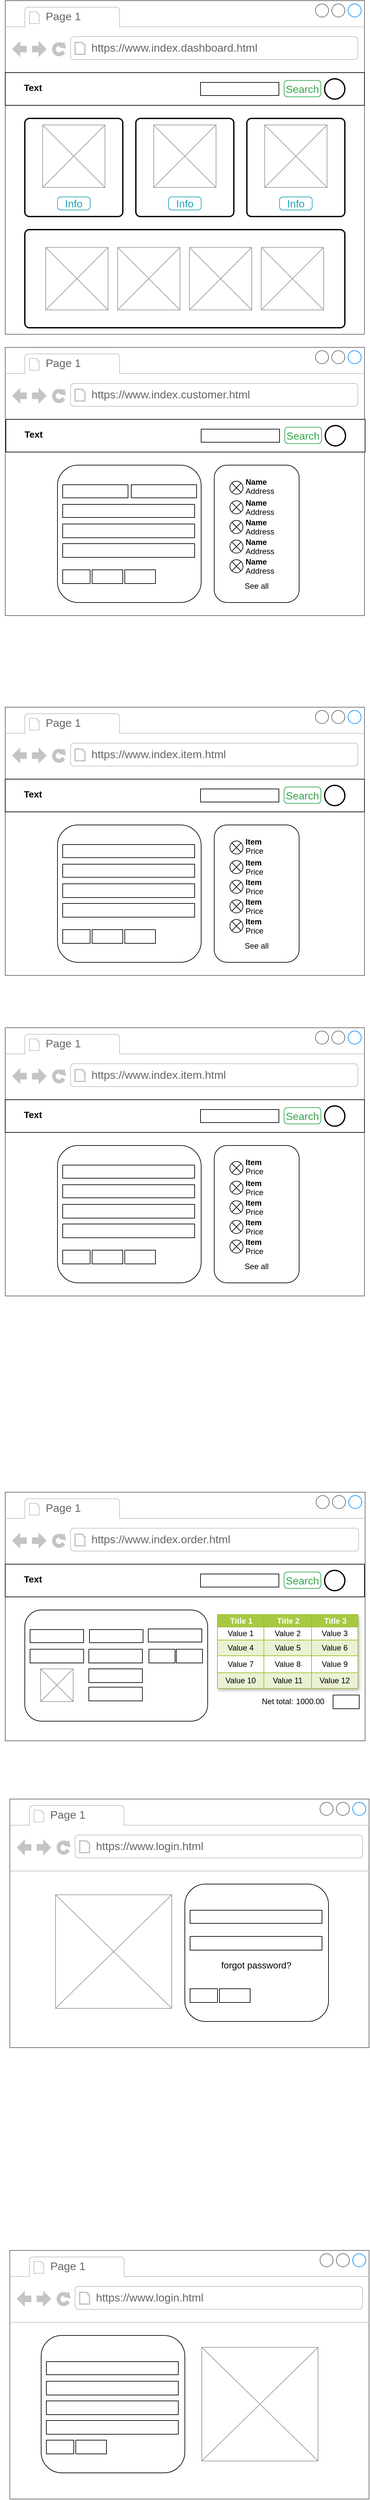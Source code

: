 <mxfile version="24.6.4" type="device">
  <diagram name="Page-1" id="aCrqEquAQAozVI4130Tf">
    <mxGraphModel dx="1477" dy="754" grid="1" gridSize="10" guides="1" tooltips="1" connect="1" arrows="1" fold="1" page="1" pageScale="1" pageWidth="827" pageHeight="1169" math="0" shadow="0">
      <root>
        <mxCell id="0" />
        <mxCell id="1" parent="0" />
        <mxCell id="d8wnS-7_v8pyiju2lgfV-1" value="" style="strokeWidth=1;shadow=0;dashed=0;align=center;html=1;shape=mxgraph.mockup.containers.browserWindow;rSize=0;strokeColor=#666666;strokeColor2=#008cff;strokeColor3=#c4c4c4;mainText=,;recursiveResize=0;" vertex="1" parent="1">
          <mxGeometry x="139" y="630" width="550" height="410" as="geometry" />
        </mxCell>
        <mxCell id="d8wnS-7_v8pyiju2lgfV-2" value="Page 1" style="strokeWidth=1;shadow=0;dashed=0;align=center;html=1;shape=mxgraph.mockup.containers.anchor;fontSize=17;fontColor=#666666;align=left;whiteSpace=wrap;" vertex="1" parent="d8wnS-7_v8pyiju2lgfV-1">
          <mxGeometry x="60" y="12" width="110" height="26" as="geometry" />
        </mxCell>
        <mxCell id="d8wnS-7_v8pyiju2lgfV-3" value="https://www.index.customer.html" style="strokeWidth=1;shadow=0;dashed=0;align=center;html=1;shape=mxgraph.mockup.containers.anchor;rSize=0;fontSize=17;fontColor=#666666;align=left;" vertex="1" parent="d8wnS-7_v8pyiju2lgfV-1">
          <mxGeometry x="130" y="60" width="250" height="26" as="geometry" />
        </mxCell>
        <mxCell id="d8wnS-7_v8pyiju2lgfV-4" value="" style="rounded=1;whiteSpace=wrap;html=1;" vertex="1" parent="d8wnS-7_v8pyiju2lgfV-1">
          <mxGeometry x="80" y="180" width="220" height="210" as="geometry" />
        </mxCell>
        <mxCell id="d8wnS-7_v8pyiju2lgfV-5" value="" style="rounded=1;whiteSpace=wrap;html=1;" vertex="1" parent="d8wnS-7_v8pyiju2lgfV-1">
          <mxGeometry x="320" y="180" width="130" height="210" as="geometry" />
        </mxCell>
        <mxCell id="d8wnS-7_v8pyiju2lgfV-6" value="" style="rounded=0;whiteSpace=wrap;html=1;" vertex="1" parent="d8wnS-7_v8pyiju2lgfV-1">
          <mxGeometry x="88" y="210" width="100" height="20" as="geometry" />
        </mxCell>
        <mxCell id="d8wnS-7_v8pyiju2lgfV-7" value="" style="rounded=0;whiteSpace=wrap;html=1;" vertex="1" parent="d8wnS-7_v8pyiju2lgfV-1">
          <mxGeometry x="193" y="210" width="100" height="20" as="geometry" />
        </mxCell>
        <mxCell id="d8wnS-7_v8pyiju2lgfV-8" value="" style="rounded=0;whiteSpace=wrap;html=1;" vertex="1" parent="d8wnS-7_v8pyiju2lgfV-1">
          <mxGeometry x="88" y="240" width="202" height="20" as="geometry" />
        </mxCell>
        <mxCell id="d8wnS-7_v8pyiju2lgfV-9" value="" style="rounded=0;whiteSpace=wrap;html=1;" vertex="1" parent="d8wnS-7_v8pyiju2lgfV-1">
          <mxGeometry x="88" y="270" width="202" height="21" as="geometry" />
        </mxCell>
        <mxCell id="d8wnS-7_v8pyiju2lgfV-10" value="" style="rounded=0;whiteSpace=wrap;html=1;" vertex="1" parent="d8wnS-7_v8pyiju2lgfV-1">
          <mxGeometry x="88" y="300" width="202" height="21" as="geometry" />
        </mxCell>
        <mxCell id="d8wnS-7_v8pyiju2lgfV-12" value="" style="rounded=0;whiteSpace=wrap;html=1;" vertex="1" parent="d8wnS-7_v8pyiju2lgfV-1">
          <mxGeometry x="88" y="340" width="42" height="21" as="geometry" />
        </mxCell>
        <mxCell id="d8wnS-7_v8pyiju2lgfV-13" value="" style="rounded=0;whiteSpace=wrap;html=1;" vertex="1" parent="d8wnS-7_v8pyiju2lgfV-1">
          <mxGeometry x="133" y="340" width="47" height="21" as="geometry" />
        </mxCell>
        <mxCell id="d8wnS-7_v8pyiju2lgfV-14" value="" style="rounded=0;whiteSpace=wrap;html=1;" vertex="1" parent="d8wnS-7_v8pyiju2lgfV-1">
          <mxGeometry x="183" y="340" width="47" height="21" as="geometry" />
        </mxCell>
        <mxCell id="d8wnS-7_v8pyiju2lgfV-15" value="" style="shape=sumEllipse;perimeter=ellipsePerimeter;whiteSpace=wrap;html=1;backgroundOutline=1;" vertex="1" parent="d8wnS-7_v8pyiju2lgfV-1">
          <mxGeometry x="344" y="204.5" width="20" height="20" as="geometry" />
        </mxCell>
        <mxCell id="d8wnS-7_v8pyiju2lgfV-16" value="" style="shape=sumEllipse;perimeter=ellipsePerimeter;whiteSpace=wrap;html=1;backgroundOutline=1;" vertex="1" parent="d8wnS-7_v8pyiju2lgfV-1">
          <mxGeometry x="344" y="234.5" width="20" height="20" as="geometry" />
        </mxCell>
        <mxCell id="d8wnS-7_v8pyiju2lgfV-17" value="" style="shape=sumEllipse;perimeter=ellipsePerimeter;whiteSpace=wrap;html=1;backgroundOutline=1;" vertex="1" parent="d8wnS-7_v8pyiju2lgfV-1">
          <mxGeometry x="344" y="264.5" width="20" height="20" as="geometry" />
        </mxCell>
        <mxCell id="d8wnS-7_v8pyiju2lgfV-18" value="" style="shape=sumEllipse;perimeter=ellipsePerimeter;whiteSpace=wrap;html=1;backgroundOutline=1;" vertex="1" parent="d8wnS-7_v8pyiju2lgfV-1">
          <mxGeometry x="344" y="294.5" width="20" height="20" as="geometry" />
        </mxCell>
        <mxCell id="d8wnS-7_v8pyiju2lgfV-19" value="" style="shape=sumEllipse;perimeter=ellipsePerimeter;whiteSpace=wrap;html=1;backgroundOutline=1;" vertex="1" parent="d8wnS-7_v8pyiju2lgfV-1">
          <mxGeometry x="344" y="324.5" width="20" height="20" as="geometry" />
        </mxCell>
        <mxCell id="d8wnS-7_v8pyiju2lgfV-20" value="&lt;b&gt;Name&lt;/b&gt;&lt;div&gt;Address&lt;/div&gt;&lt;div&gt;&lt;br&gt;&lt;/div&gt;" style="text;html=1;align=left;verticalAlign=middle;whiteSpace=wrap;rounded=0;" vertex="1" parent="d8wnS-7_v8pyiju2lgfV-1">
          <mxGeometry x="366" y="204.5" width="60" height="30" as="geometry" />
        </mxCell>
        <mxCell id="d8wnS-7_v8pyiju2lgfV-21" value="&lt;b&gt;Name&lt;/b&gt;&lt;div&gt;Address&lt;/div&gt;&lt;div&gt;&lt;br&gt;&lt;/div&gt;" style="text;html=1;align=left;verticalAlign=middle;whiteSpace=wrap;rounded=0;" vertex="1" parent="d8wnS-7_v8pyiju2lgfV-1">
          <mxGeometry x="366" y="236.5" width="60" height="30" as="geometry" />
        </mxCell>
        <mxCell id="d8wnS-7_v8pyiju2lgfV-22" value="&lt;b&gt;Name&lt;/b&gt;&lt;div&gt;Address&lt;/div&gt;&lt;div&gt;&lt;br&gt;&lt;/div&gt;" style="text;html=1;align=left;verticalAlign=middle;whiteSpace=wrap;rounded=0;" vertex="1" parent="d8wnS-7_v8pyiju2lgfV-1">
          <mxGeometry x="366" y="266.5" width="60" height="30" as="geometry" />
        </mxCell>
        <mxCell id="d8wnS-7_v8pyiju2lgfV-23" value="&lt;b&gt;Name&lt;/b&gt;&lt;div&gt;Address&lt;/div&gt;&lt;div&gt;&lt;br&gt;&lt;/div&gt;" style="text;html=1;align=left;verticalAlign=middle;whiteSpace=wrap;rounded=0;" vertex="1" parent="d8wnS-7_v8pyiju2lgfV-1">
          <mxGeometry x="366" y="296.5" width="60" height="30" as="geometry" />
        </mxCell>
        <mxCell id="d8wnS-7_v8pyiju2lgfV-24" value="&lt;b&gt;Name&lt;/b&gt;&lt;div&gt;Address&lt;/div&gt;&lt;div&gt;&lt;br&gt;&lt;/div&gt;" style="text;html=1;align=left;verticalAlign=middle;whiteSpace=wrap;rounded=0;" vertex="1" parent="d8wnS-7_v8pyiju2lgfV-1">
          <mxGeometry x="366" y="326.5" width="60" height="30" as="geometry" />
        </mxCell>
        <mxCell id="d8wnS-7_v8pyiju2lgfV-25" value="See all" style="text;html=1;align=center;verticalAlign=middle;whiteSpace=wrap;rounded=0;" vertex="1" parent="d8wnS-7_v8pyiju2lgfV-1">
          <mxGeometry x="355" y="350" width="60" height="30" as="geometry" />
        </mxCell>
        <mxCell id="x2lYqwdw45UwaOoRsaqH-1" value="" style="strokeWidth=1;shadow=0;dashed=0;align=center;html=1;shape=mxgraph.mockup.containers.browserWindow;rSize=0;strokeColor=#666666;strokeColor2=#008cff;strokeColor3=#c4c4c4;mainText=,;recursiveResize=0;" parent="1" vertex="1">
          <mxGeometry x="139" y="100" width="550" height="510" as="geometry" />
        </mxCell>
        <mxCell id="d8wnS-7_v8pyiju2lgfV-30" value="" style="verticalLabelPosition=bottom;verticalAlign=top;html=1;shape=mxgraph.basic.rect;fillColor2=none;strokeWidth=1;size=20;indent=5;" vertex="1" parent="x2lYqwdw45UwaOoRsaqH-1">
          <mxGeometry x="1" y="640" width="550" height="50" as="geometry" />
        </mxCell>
        <mxCell id="x2lYqwdw45UwaOoRsaqH-2" value="Page 1" style="strokeWidth=1;shadow=0;dashed=0;align=center;html=1;shape=mxgraph.mockup.containers.anchor;fontSize=17;fontColor=#666666;align=left;whiteSpace=wrap;" parent="x2lYqwdw45UwaOoRsaqH-1" vertex="1">
          <mxGeometry x="60" y="12" width="110" height="26" as="geometry" />
        </mxCell>
        <mxCell id="x2lYqwdw45UwaOoRsaqH-3" value="https://www.index.dashboard.html" style="strokeWidth=1;shadow=0;dashed=0;align=center;html=1;shape=mxgraph.mockup.containers.anchor;rSize=0;fontSize=17;fontColor=#666666;align=left;" parent="x2lYqwdw45UwaOoRsaqH-1" vertex="1">
          <mxGeometry x="130" y="60" width="250" height="26" as="geometry" />
        </mxCell>
        <mxCell id="x2lYqwdw45UwaOoRsaqH-4" value="" style="rounded=1;whiteSpace=wrap;html=1;absoluteArcSize=1;arcSize=14;strokeWidth=2;" parent="x2lYqwdw45UwaOoRsaqH-1" vertex="1">
          <mxGeometry x="30" y="180" width="150" height="150" as="geometry" />
        </mxCell>
        <mxCell id="x2lYqwdw45UwaOoRsaqH-5" value="" style="rounded=1;whiteSpace=wrap;html=1;absoluteArcSize=1;arcSize=14;strokeWidth=2;" parent="x2lYqwdw45UwaOoRsaqH-1" vertex="1">
          <mxGeometry x="200" y="180" width="150" height="150" as="geometry" />
        </mxCell>
        <mxCell id="x2lYqwdw45UwaOoRsaqH-6" value="" style="rounded=1;whiteSpace=wrap;html=1;absoluteArcSize=1;arcSize=14;strokeWidth=2;" parent="x2lYqwdw45UwaOoRsaqH-1" vertex="1">
          <mxGeometry x="370" y="180" width="150" height="150" as="geometry" />
        </mxCell>
        <mxCell id="x2lYqwdw45UwaOoRsaqH-7" value="" style="rounded=1;whiteSpace=wrap;html=1;absoluteArcSize=1;arcSize=14;strokeWidth=2;" parent="x2lYqwdw45UwaOoRsaqH-1" vertex="1">
          <mxGeometry x="30" y="350" width="490" height="150" as="geometry" />
        </mxCell>
        <mxCell id="x2lYqwdw45UwaOoRsaqH-8" value="" style="verticalLabelPosition=bottom;verticalAlign=top;html=1;shape=mxgraph.basic.rect;fillColor2=none;strokeWidth=1;size=20;indent=5;" parent="x2lYqwdw45UwaOoRsaqH-1" vertex="1">
          <mxGeometry y="110" width="550" height="50" as="geometry" />
        </mxCell>
        <mxCell id="x2lYqwdw45UwaOoRsaqH-11" value="" style="rounded=0;whiteSpace=wrap;html=1;" parent="x2lYqwdw45UwaOoRsaqH-1" vertex="1">
          <mxGeometry x="299" y="125" width="120" height="20" as="geometry" />
        </mxCell>
        <mxCell id="x2lYqwdw45UwaOoRsaqH-12" value="Search" style="html=1;shadow=0;dashed=0;shape=mxgraph.bootstrap.rrect;rSize=5;strokeColor=#33A64C;strokeWidth=1;fillColor=none;fontColor=#33A64C;whiteSpace=wrap;align=center;verticalAlign=middle;spacingLeft=0;fontStyle=0;fontSize=16;spacing=5;" parent="x2lYqwdw45UwaOoRsaqH-1" vertex="1">
          <mxGeometry x="427" y="122" width="56.25" height="25" as="geometry" />
        </mxCell>
        <mxCell id="x2lYqwdw45UwaOoRsaqH-13" value="" style="strokeWidth=2;html=1;shape=mxgraph.flowchart.start_2;whiteSpace=wrap;" parent="x2lYqwdw45UwaOoRsaqH-1" vertex="1">
          <mxGeometry x="489" y="119.5" width="31" height="31" as="geometry" />
        </mxCell>
        <mxCell id="x2lYqwdw45UwaOoRsaqH-14" value="Info" style="html=1;shadow=0;dashed=0;shape=mxgraph.bootstrap.rrect;rSize=5;strokeColor=#1CA5B8;strokeWidth=1;fillColor=none;fontColor=#1CA5B8;whiteSpace=wrap;align=center;verticalAlign=middle;spacingLeft=0;fontStyle=0;fontSize=16;spacing=5;" parent="x2lYqwdw45UwaOoRsaqH-1" vertex="1">
          <mxGeometry x="80" y="300" width="50" height="20" as="geometry" />
        </mxCell>
        <mxCell id="x2lYqwdw45UwaOoRsaqH-15" value="Info" style="html=1;shadow=0;dashed=0;shape=mxgraph.bootstrap.rrect;rSize=5;strokeColor=#1CA5B8;strokeWidth=1;fillColor=none;fontColor=#1CA5B8;whiteSpace=wrap;align=center;verticalAlign=middle;spacingLeft=0;fontStyle=0;fontSize=16;spacing=5;" parent="x2lYqwdw45UwaOoRsaqH-1" vertex="1">
          <mxGeometry x="250" y="300" width="50" height="20" as="geometry" />
        </mxCell>
        <mxCell id="x2lYqwdw45UwaOoRsaqH-16" value="Info" style="html=1;shadow=0;dashed=0;shape=mxgraph.bootstrap.rrect;rSize=5;strokeColor=#1CA5B8;strokeWidth=1;fillColor=none;fontColor=#1CA5B8;whiteSpace=wrap;align=center;verticalAlign=middle;spacingLeft=0;fontStyle=0;fontSize=16;spacing=5;" parent="x2lYqwdw45UwaOoRsaqH-1" vertex="1">
          <mxGeometry x="420" y="300" width="50" height="20" as="geometry" />
        </mxCell>
        <mxCell id="x2lYqwdw45UwaOoRsaqH-18" value="" style="verticalLabelPosition=bottom;shadow=0;dashed=0;align=center;html=1;verticalAlign=top;strokeWidth=1;shape=mxgraph.mockup.graphics.simpleIcon;strokeColor=#999999;" parent="x2lYqwdw45UwaOoRsaqH-1" vertex="1">
          <mxGeometry x="57.25" y="190" width="95.5" height="95.5" as="geometry" />
        </mxCell>
        <mxCell id="x2lYqwdw45UwaOoRsaqH-19" value="" style="verticalLabelPosition=bottom;shadow=0;dashed=0;align=center;html=1;verticalAlign=top;strokeWidth=1;shape=mxgraph.mockup.graphics.simpleIcon;strokeColor=#999999;" parent="x2lYqwdw45UwaOoRsaqH-1" vertex="1">
          <mxGeometry x="227.25" y="190" width="95.5" height="95.5" as="geometry" />
        </mxCell>
        <mxCell id="x2lYqwdw45UwaOoRsaqH-20" value="" style="verticalLabelPosition=bottom;shadow=0;dashed=0;align=center;html=1;verticalAlign=top;strokeWidth=1;shape=mxgraph.mockup.graphics.simpleIcon;strokeColor=#999999;" parent="x2lYqwdw45UwaOoRsaqH-1" vertex="1">
          <mxGeometry x="397.25" y="190" width="95.5" height="95.5" as="geometry" />
        </mxCell>
        <mxCell id="x2lYqwdw45UwaOoRsaqH-38" value="" style="verticalLabelPosition=bottom;shadow=0;dashed=0;align=center;html=1;verticalAlign=top;strokeWidth=1;shape=mxgraph.mockup.graphics.simpleIcon;strokeColor=#999999;" parent="x2lYqwdw45UwaOoRsaqH-1" vertex="1">
          <mxGeometry x="62" y="377.25" width="95.5" height="95.5" as="geometry" />
        </mxCell>
        <mxCell id="x2lYqwdw45UwaOoRsaqH-39" value="" style="verticalLabelPosition=bottom;shadow=0;dashed=0;align=center;html=1;verticalAlign=top;strokeWidth=1;shape=mxgraph.mockup.graphics.simpleIcon;strokeColor=#999999;" parent="x2lYqwdw45UwaOoRsaqH-1" vertex="1">
          <mxGeometry x="172" y="377.25" width="95.5" height="95.5" as="geometry" />
        </mxCell>
        <mxCell id="x2lYqwdw45UwaOoRsaqH-40" value="" style="verticalLabelPosition=bottom;shadow=0;dashed=0;align=center;html=1;verticalAlign=top;strokeWidth=1;shape=mxgraph.mockup.graphics.simpleIcon;strokeColor=#999999;" parent="x2lYqwdw45UwaOoRsaqH-1" vertex="1">
          <mxGeometry x="282" y="377.25" width="95.5" height="95.5" as="geometry" />
        </mxCell>
        <mxCell id="x2lYqwdw45UwaOoRsaqH-41" value="" style="verticalLabelPosition=bottom;shadow=0;dashed=0;align=center;html=1;verticalAlign=top;strokeWidth=1;shape=mxgraph.mockup.graphics.simpleIcon;strokeColor=#999999;" parent="x2lYqwdw45UwaOoRsaqH-1" vertex="1">
          <mxGeometry x="392" y="377.25" width="95.5" height="95.5" as="geometry" />
        </mxCell>
        <mxCell id="d8wnS-7_v8pyiju2lgfV-27" value="" style="rounded=0;whiteSpace=wrap;html=1;" vertex="1" parent="x2lYqwdw45UwaOoRsaqH-1">
          <mxGeometry x="300" y="655" width="120" height="20" as="geometry" />
        </mxCell>
        <mxCell id="d8wnS-7_v8pyiju2lgfV-28" value="Search" style="html=1;shadow=0;dashed=0;shape=mxgraph.bootstrap.rrect;rSize=5;strokeColor=#33A64C;strokeWidth=1;fillColor=none;fontColor=#33A64C;whiteSpace=wrap;align=center;verticalAlign=middle;spacingLeft=0;fontStyle=0;fontSize=16;spacing=5;" vertex="1" parent="x2lYqwdw45UwaOoRsaqH-1">
          <mxGeometry x="428" y="652" width="56.25" height="25" as="geometry" />
        </mxCell>
        <mxCell id="d8wnS-7_v8pyiju2lgfV-29" value="" style="strokeWidth=2;html=1;shape=mxgraph.flowchart.start_2;whiteSpace=wrap;" vertex="1" parent="x2lYqwdw45UwaOoRsaqH-1">
          <mxGeometry x="490" y="649.5" width="31" height="31" as="geometry" />
        </mxCell>
        <mxCell id="x2lYqwdw45UwaOoRsaqH-10" value="&lt;font style=&quot;font-size: 14px;&quot;&gt;Text&lt;/font&gt;" style="text;strokeColor=none;fillColor=none;html=1;fontSize=24;fontStyle=1;verticalAlign=middle;align=center;" parent="1" vertex="1">
          <mxGeometry x="131" y="210" width="100" height="40" as="geometry" />
        </mxCell>
        <mxCell id="d8wnS-7_v8pyiju2lgfV-26" value="&lt;font style=&quot;font-size: 14px;&quot;&gt;Text&lt;/font&gt;" style="text;strokeColor=none;fillColor=none;html=1;fontSize=24;fontStyle=1;verticalAlign=middle;align=center;" vertex="1" parent="1">
          <mxGeometry x="132" y="740" width="100" height="40" as="geometry" />
        </mxCell>
        <mxCell id="d8wnS-7_v8pyiju2lgfV-31" value="" style="strokeWidth=1;shadow=0;dashed=0;align=center;html=1;shape=mxgraph.mockup.containers.browserWindow;rSize=0;strokeColor=#666666;strokeColor2=#008cff;strokeColor3=#c4c4c4;mainText=,;recursiveResize=0;" vertex="1" parent="1">
          <mxGeometry x="139" y="1180" width="550" height="410" as="geometry" />
        </mxCell>
        <mxCell id="d8wnS-7_v8pyiju2lgfV-32" value="Page 1" style="strokeWidth=1;shadow=0;dashed=0;align=center;html=1;shape=mxgraph.mockup.containers.anchor;fontSize=17;fontColor=#666666;align=left;whiteSpace=wrap;" vertex="1" parent="d8wnS-7_v8pyiju2lgfV-31">
          <mxGeometry x="60" y="12" width="110" height="26" as="geometry" />
        </mxCell>
        <mxCell id="d8wnS-7_v8pyiju2lgfV-33" value="https://www.index.item.html" style="strokeWidth=1;shadow=0;dashed=0;align=center;html=1;shape=mxgraph.mockup.containers.anchor;rSize=0;fontSize=17;fontColor=#666666;align=left;" vertex="1" parent="d8wnS-7_v8pyiju2lgfV-31">
          <mxGeometry x="130" y="60" width="250" height="26" as="geometry" />
        </mxCell>
        <mxCell id="d8wnS-7_v8pyiju2lgfV-34" value="" style="rounded=1;whiteSpace=wrap;html=1;" vertex="1" parent="d8wnS-7_v8pyiju2lgfV-31">
          <mxGeometry x="80" y="180" width="220" height="210" as="geometry" />
        </mxCell>
        <mxCell id="d8wnS-7_v8pyiju2lgfV-35" value="" style="rounded=1;whiteSpace=wrap;html=1;" vertex="1" parent="d8wnS-7_v8pyiju2lgfV-31">
          <mxGeometry x="320" y="180" width="130" height="210" as="geometry" />
        </mxCell>
        <mxCell id="d8wnS-7_v8pyiju2lgfV-36" value="" style="rounded=0;whiteSpace=wrap;html=1;" vertex="1" parent="d8wnS-7_v8pyiju2lgfV-31">
          <mxGeometry x="88" y="210" width="202" height="20" as="geometry" />
        </mxCell>
        <mxCell id="d8wnS-7_v8pyiju2lgfV-38" value="" style="rounded=0;whiteSpace=wrap;html=1;" vertex="1" parent="d8wnS-7_v8pyiju2lgfV-31">
          <mxGeometry x="88" y="240" width="202" height="20" as="geometry" />
        </mxCell>
        <mxCell id="d8wnS-7_v8pyiju2lgfV-39" value="" style="rounded=0;whiteSpace=wrap;html=1;" vertex="1" parent="d8wnS-7_v8pyiju2lgfV-31">
          <mxGeometry x="88" y="270" width="202" height="21" as="geometry" />
        </mxCell>
        <mxCell id="d8wnS-7_v8pyiju2lgfV-40" value="" style="rounded=0;whiteSpace=wrap;html=1;" vertex="1" parent="d8wnS-7_v8pyiju2lgfV-31">
          <mxGeometry x="88" y="300" width="202" height="21" as="geometry" />
        </mxCell>
        <mxCell id="d8wnS-7_v8pyiju2lgfV-41" value="" style="rounded=0;whiteSpace=wrap;html=1;" vertex="1" parent="d8wnS-7_v8pyiju2lgfV-31">
          <mxGeometry x="88" y="340" width="42" height="21" as="geometry" />
        </mxCell>
        <mxCell id="d8wnS-7_v8pyiju2lgfV-42" value="" style="rounded=0;whiteSpace=wrap;html=1;" vertex="1" parent="d8wnS-7_v8pyiju2lgfV-31">
          <mxGeometry x="133" y="340" width="47" height="21" as="geometry" />
        </mxCell>
        <mxCell id="d8wnS-7_v8pyiju2lgfV-43" value="" style="rounded=0;whiteSpace=wrap;html=1;" vertex="1" parent="d8wnS-7_v8pyiju2lgfV-31">
          <mxGeometry x="183" y="340" width="47" height="21" as="geometry" />
        </mxCell>
        <mxCell id="d8wnS-7_v8pyiju2lgfV-44" value="" style="shape=sumEllipse;perimeter=ellipsePerimeter;whiteSpace=wrap;html=1;backgroundOutline=1;" vertex="1" parent="d8wnS-7_v8pyiju2lgfV-31">
          <mxGeometry x="344" y="204.5" width="20" height="20" as="geometry" />
        </mxCell>
        <mxCell id="d8wnS-7_v8pyiju2lgfV-45" value="" style="shape=sumEllipse;perimeter=ellipsePerimeter;whiteSpace=wrap;html=1;backgroundOutline=1;" vertex="1" parent="d8wnS-7_v8pyiju2lgfV-31">
          <mxGeometry x="344" y="234.5" width="20" height="20" as="geometry" />
        </mxCell>
        <mxCell id="d8wnS-7_v8pyiju2lgfV-46" value="" style="shape=sumEllipse;perimeter=ellipsePerimeter;whiteSpace=wrap;html=1;backgroundOutline=1;" vertex="1" parent="d8wnS-7_v8pyiju2lgfV-31">
          <mxGeometry x="344" y="264.5" width="20" height="20" as="geometry" />
        </mxCell>
        <mxCell id="d8wnS-7_v8pyiju2lgfV-47" value="" style="shape=sumEllipse;perimeter=ellipsePerimeter;whiteSpace=wrap;html=1;backgroundOutline=1;" vertex="1" parent="d8wnS-7_v8pyiju2lgfV-31">
          <mxGeometry x="344" y="294.5" width="20" height="20" as="geometry" />
        </mxCell>
        <mxCell id="d8wnS-7_v8pyiju2lgfV-48" value="" style="shape=sumEllipse;perimeter=ellipsePerimeter;whiteSpace=wrap;html=1;backgroundOutline=1;" vertex="1" parent="d8wnS-7_v8pyiju2lgfV-31">
          <mxGeometry x="344" y="324.5" width="20" height="20" as="geometry" />
        </mxCell>
        <mxCell id="d8wnS-7_v8pyiju2lgfV-49" value="&lt;b&gt;Item&lt;/b&gt;&lt;div&gt;Price&lt;/div&gt;&lt;div&gt;&lt;br&gt;&lt;/div&gt;" style="text;html=1;align=left;verticalAlign=middle;whiteSpace=wrap;rounded=0;" vertex="1" parent="d8wnS-7_v8pyiju2lgfV-31">
          <mxGeometry x="366" y="204.5" width="60" height="30" as="geometry" />
        </mxCell>
        <mxCell id="d8wnS-7_v8pyiju2lgfV-50" value="&lt;div&gt;&lt;b&gt;Item&lt;/b&gt;&lt;div&gt;Price&lt;/div&gt;&lt;div&gt;&lt;br&gt;&lt;/div&gt;&lt;/div&gt;" style="text;html=1;align=left;verticalAlign=middle;whiteSpace=wrap;rounded=0;" vertex="1" parent="d8wnS-7_v8pyiju2lgfV-31">
          <mxGeometry x="366" y="236.5" width="60" height="30" as="geometry" />
        </mxCell>
        <mxCell id="d8wnS-7_v8pyiju2lgfV-51" value="&lt;div&gt;&lt;b&gt;Item&lt;/b&gt;&lt;div&gt;Price&lt;/div&gt;&lt;div&gt;&lt;br&gt;&lt;/div&gt;&lt;/div&gt;" style="text;html=1;align=left;verticalAlign=middle;whiteSpace=wrap;rounded=0;" vertex="1" parent="d8wnS-7_v8pyiju2lgfV-31">
          <mxGeometry x="366" y="266.5" width="60" height="30" as="geometry" />
        </mxCell>
        <mxCell id="d8wnS-7_v8pyiju2lgfV-52" value="&lt;div&gt;&lt;b&gt;Item&lt;/b&gt;&lt;div&gt;Price&lt;/div&gt;&lt;div&gt;&lt;br&gt;&lt;/div&gt;&lt;/div&gt;" style="text;html=1;align=left;verticalAlign=middle;whiteSpace=wrap;rounded=0;" vertex="1" parent="d8wnS-7_v8pyiju2lgfV-31">
          <mxGeometry x="366" y="296.5" width="60" height="30" as="geometry" />
        </mxCell>
        <mxCell id="d8wnS-7_v8pyiju2lgfV-53" value="&lt;div&gt;&lt;b&gt;Item&lt;/b&gt;&lt;div&gt;Price&lt;/div&gt;&lt;div&gt;&lt;br&gt;&lt;/div&gt;&lt;/div&gt;" style="text;html=1;align=left;verticalAlign=middle;whiteSpace=wrap;rounded=0;" vertex="1" parent="d8wnS-7_v8pyiju2lgfV-31">
          <mxGeometry x="366" y="326.5" width="60" height="30" as="geometry" />
        </mxCell>
        <mxCell id="d8wnS-7_v8pyiju2lgfV-54" value="See all" style="text;html=1;align=center;verticalAlign=middle;whiteSpace=wrap;rounded=0;" vertex="1" parent="d8wnS-7_v8pyiju2lgfV-31">
          <mxGeometry x="355" y="350" width="60" height="30" as="geometry" />
        </mxCell>
        <mxCell id="d8wnS-7_v8pyiju2lgfV-55" value="" style="verticalLabelPosition=bottom;verticalAlign=top;html=1;shape=mxgraph.basic.rect;fillColor2=none;strokeWidth=1;size=20;indent=5;" vertex="1" parent="d8wnS-7_v8pyiju2lgfV-31">
          <mxGeometry y="110" width="550" height="50" as="geometry" />
        </mxCell>
        <mxCell id="d8wnS-7_v8pyiju2lgfV-56" value="" style="rounded=0;whiteSpace=wrap;html=1;" vertex="1" parent="d8wnS-7_v8pyiju2lgfV-31">
          <mxGeometry x="299" y="125" width="120" height="20" as="geometry" />
        </mxCell>
        <mxCell id="d8wnS-7_v8pyiju2lgfV-57" value="Search" style="html=1;shadow=0;dashed=0;shape=mxgraph.bootstrap.rrect;rSize=5;strokeColor=#33A64C;strokeWidth=1;fillColor=none;fontColor=#33A64C;whiteSpace=wrap;align=center;verticalAlign=middle;spacingLeft=0;fontStyle=0;fontSize=16;spacing=5;" vertex="1" parent="d8wnS-7_v8pyiju2lgfV-31">
          <mxGeometry x="427" y="122" width="56.25" height="25" as="geometry" />
        </mxCell>
        <mxCell id="d8wnS-7_v8pyiju2lgfV-58" value="" style="strokeWidth=2;html=1;shape=mxgraph.flowchart.start_2;whiteSpace=wrap;" vertex="1" parent="d8wnS-7_v8pyiju2lgfV-31">
          <mxGeometry x="489" y="119.5" width="31" height="31" as="geometry" />
        </mxCell>
        <mxCell id="d8wnS-7_v8pyiju2lgfV-59" value="&lt;font style=&quot;font-size: 14px;&quot;&gt;Text&lt;/font&gt;" style="text;strokeColor=none;fillColor=none;html=1;fontSize=24;fontStyle=1;verticalAlign=middle;align=center;" vertex="1" parent="d8wnS-7_v8pyiju2lgfV-31">
          <mxGeometry x="-8" y="110" width="100" height="40" as="geometry" />
        </mxCell>
        <mxCell id="d8wnS-7_v8pyiju2lgfV-60" value="" style="strokeWidth=1;shadow=0;dashed=0;align=center;html=1;shape=mxgraph.mockup.containers.browserWindow;rSize=0;strokeColor=#666666;strokeColor2=#008cff;strokeColor3=#c4c4c4;mainText=,;recursiveResize=0;" vertex="1" parent="1">
          <mxGeometry x="139" y="1670" width="550" height="410" as="geometry" />
        </mxCell>
        <mxCell id="d8wnS-7_v8pyiju2lgfV-61" value="Page 1" style="strokeWidth=1;shadow=0;dashed=0;align=center;html=1;shape=mxgraph.mockup.containers.anchor;fontSize=17;fontColor=#666666;align=left;whiteSpace=wrap;" vertex="1" parent="d8wnS-7_v8pyiju2lgfV-60">
          <mxGeometry x="60" y="12" width="110" height="26" as="geometry" />
        </mxCell>
        <mxCell id="d8wnS-7_v8pyiju2lgfV-62" value="https://www.index.item.html" style="strokeWidth=1;shadow=0;dashed=0;align=center;html=1;shape=mxgraph.mockup.containers.anchor;rSize=0;fontSize=17;fontColor=#666666;align=left;" vertex="1" parent="d8wnS-7_v8pyiju2lgfV-60">
          <mxGeometry x="130" y="60" width="250" height="26" as="geometry" />
        </mxCell>
        <mxCell id="d8wnS-7_v8pyiju2lgfV-63" value="" style="rounded=1;whiteSpace=wrap;html=1;" vertex="1" parent="d8wnS-7_v8pyiju2lgfV-60">
          <mxGeometry x="80" y="180" width="220" height="210" as="geometry" />
        </mxCell>
        <mxCell id="d8wnS-7_v8pyiju2lgfV-64" value="" style="rounded=1;whiteSpace=wrap;html=1;" vertex="1" parent="d8wnS-7_v8pyiju2lgfV-60">
          <mxGeometry x="320" y="180" width="130" height="210" as="geometry" />
        </mxCell>
        <mxCell id="d8wnS-7_v8pyiju2lgfV-65" value="" style="rounded=0;whiteSpace=wrap;html=1;" vertex="1" parent="d8wnS-7_v8pyiju2lgfV-60">
          <mxGeometry x="88" y="210" width="202" height="20" as="geometry" />
        </mxCell>
        <mxCell id="d8wnS-7_v8pyiju2lgfV-66" value="" style="rounded=0;whiteSpace=wrap;html=1;" vertex="1" parent="d8wnS-7_v8pyiju2lgfV-60">
          <mxGeometry x="88" y="240" width="202" height="20" as="geometry" />
        </mxCell>
        <mxCell id="d8wnS-7_v8pyiju2lgfV-67" value="" style="rounded=0;whiteSpace=wrap;html=1;" vertex="1" parent="d8wnS-7_v8pyiju2lgfV-60">
          <mxGeometry x="88" y="270" width="202" height="21" as="geometry" />
        </mxCell>
        <mxCell id="d8wnS-7_v8pyiju2lgfV-68" value="" style="rounded=0;whiteSpace=wrap;html=1;" vertex="1" parent="d8wnS-7_v8pyiju2lgfV-60">
          <mxGeometry x="88" y="300" width="202" height="21" as="geometry" />
        </mxCell>
        <mxCell id="d8wnS-7_v8pyiju2lgfV-69" value="" style="rounded=0;whiteSpace=wrap;html=1;" vertex="1" parent="d8wnS-7_v8pyiju2lgfV-60">
          <mxGeometry x="88" y="340" width="42" height="21" as="geometry" />
        </mxCell>
        <mxCell id="d8wnS-7_v8pyiju2lgfV-70" value="" style="rounded=0;whiteSpace=wrap;html=1;" vertex="1" parent="d8wnS-7_v8pyiju2lgfV-60">
          <mxGeometry x="133" y="340" width="47" height="21" as="geometry" />
        </mxCell>
        <mxCell id="d8wnS-7_v8pyiju2lgfV-71" value="" style="rounded=0;whiteSpace=wrap;html=1;" vertex="1" parent="d8wnS-7_v8pyiju2lgfV-60">
          <mxGeometry x="183" y="340" width="47" height="21" as="geometry" />
        </mxCell>
        <mxCell id="d8wnS-7_v8pyiju2lgfV-72" value="" style="shape=sumEllipse;perimeter=ellipsePerimeter;whiteSpace=wrap;html=1;backgroundOutline=1;" vertex="1" parent="d8wnS-7_v8pyiju2lgfV-60">
          <mxGeometry x="344" y="204.5" width="20" height="20" as="geometry" />
        </mxCell>
        <mxCell id="d8wnS-7_v8pyiju2lgfV-73" value="" style="shape=sumEllipse;perimeter=ellipsePerimeter;whiteSpace=wrap;html=1;backgroundOutline=1;" vertex="1" parent="d8wnS-7_v8pyiju2lgfV-60">
          <mxGeometry x="344" y="234.5" width="20" height="20" as="geometry" />
        </mxCell>
        <mxCell id="d8wnS-7_v8pyiju2lgfV-74" value="" style="shape=sumEllipse;perimeter=ellipsePerimeter;whiteSpace=wrap;html=1;backgroundOutline=1;" vertex="1" parent="d8wnS-7_v8pyiju2lgfV-60">
          <mxGeometry x="344" y="264.5" width="20" height="20" as="geometry" />
        </mxCell>
        <mxCell id="d8wnS-7_v8pyiju2lgfV-75" value="" style="shape=sumEllipse;perimeter=ellipsePerimeter;whiteSpace=wrap;html=1;backgroundOutline=1;" vertex="1" parent="d8wnS-7_v8pyiju2lgfV-60">
          <mxGeometry x="344" y="294.5" width="20" height="20" as="geometry" />
        </mxCell>
        <mxCell id="d8wnS-7_v8pyiju2lgfV-76" value="" style="shape=sumEllipse;perimeter=ellipsePerimeter;whiteSpace=wrap;html=1;backgroundOutline=1;" vertex="1" parent="d8wnS-7_v8pyiju2lgfV-60">
          <mxGeometry x="344" y="324.5" width="20" height="20" as="geometry" />
        </mxCell>
        <mxCell id="d8wnS-7_v8pyiju2lgfV-77" value="&lt;b&gt;Item&lt;/b&gt;&lt;div&gt;Price&lt;/div&gt;&lt;div&gt;&lt;br&gt;&lt;/div&gt;" style="text;html=1;align=left;verticalAlign=middle;whiteSpace=wrap;rounded=0;" vertex="1" parent="d8wnS-7_v8pyiju2lgfV-60">
          <mxGeometry x="366" y="204.5" width="60" height="30" as="geometry" />
        </mxCell>
        <mxCell id="d8wnS-7_v8pyiju2lgfV-78" value="&lt;div&gt;&lt;b&gt;Item&lt;/b&gt;&lt;div&gt;Price&lt;/div&gt;&lt;div&gt;&lt;br&gt;&lt;/div&gt;&lt;/div&gt;" style="text;html=1;align=left;verticalAlign=middle;whiteSpace=wrap;rounded=0;" vertex="1" parent="d8wnS-7_v8pyiju2lgfV-60">
          <mxGeometry x="366" y="236.5" width="60" height="30" as="geometry" />
        </mxCell>
        <mxCell id="d8wnS-7_v8pyiju2lgfV-79" value="&lt;div&gt;&lt;b&gt;Item&lt;/b&gt;&lt;div&gt;Price&lt;/div&gt;&lt;div&gt;&lt;br&gt;&lt;/div&gt;&lt;/div&gt;" style="text;html=1;align=left;verticalAlign=middle;whiteSpace=wrap;rounded=0;" vertex="1" parent="d8wnS-7_v8pyiju2lgfV-60">
          <mxGeometry x="366" y="266.5" width="60" height="30" as="geometry" />
        </mxCell>
        <mxCell id="d8wnS-7_v8pyiju2lgfV-80" value="&lt;div&gt;&lt;b&gt;Item&lt;/b&gt;&lt;div&gt;Price&lt;/div&gt;&lt;div&gt;&lt;br&gt;&lt;/div&gt;&lt;/div&gt;" style="text;html=1;align=left;verticalAlign=middle;whiteSpace=wrap;rounded=0;" vertex="1" parent="d8wnS-7_v8pyiju2lgfV-60">
          <mxGeometry x="366" y="296.5" width="60" height="30" as="geometry" />
        </mxCell>
        <mxCell id="d8wnS-7_v8pyiju2lgfV-81" value="&lt;div&gt;&lt;b&gt;Item&lt;/b&gt;&lt;div&gt;Price&lt;/div&gt;&lt;div&gt;&lt;br&gt;&lt;/div&gt;&lt;/div&gt;" style="text;html=1;align=left;verticalAlign=middle;whiteSpace=wrap;rounded=0;" vertex="1" parent="d8wnS-7_v8pyiju2lgfV-60">
          <mxGeometry x="366" y="326.5" width="60" height="30" as="geometry" />
        </mxCell>
        <mxCell id="d8wnS-7_v8pyiju2lgfV-82" value="See all" style="text;html=1;align=center;verticalAlign=middle;whiteSpace=wrap;rounded=0;" vertex="1" parent="d8wnS-7_v8pyiju2lgfV-60">
          <mxGeometry x="355" y="350" width="60" height="30" as="geometry" />
        </mxCell>
        <mxCell id="d8wnS-7_v8pyiju2lgfV-83" value="" style="verticalLabelPosition=bottom;verticalAlign=top;html=1;shape=mxgraph.basic.rect;fillColor2=none;strokeWidth=1;size=20;indent=5;" vertex="1" parent="d8wnS-7_v8pyiju2lgfV-60">
          <mxGeometry y="110" width="550" height="50" as="geometry" />
        </mxCell>
        <mxCell id="d8wnS-7_v8pyiju2lgfV-84" value="" style="rounded=0;whiteSpace=wrap;html=1;" vertex="1" parent="d8wnS-7_v8pyiju2lgfV-60">
          <mxGeometry x="299" y="125" width="120" height="20" as="geometry" />
        </mxCell>
        <mxCell id="d8wnS-7_v8pyiju2lgfV-85" value="Search" style="html=1;shadow=0;dashed=0;shape=mxgraph.bootstrap.rrect;rSize=5;strokeColor=#33A64C;strokeWidth=1;fillColor=none;fontColor=#33A64C;whiteSpace=wrap;align=center;verticalAlign=middle;spacingLeft=0;fontStyle=0;fontSize=16;spacing=5;" vertex="1" parent="d8wnS-7_v8pyiju2lgfV-60">
          <mxGeometry x="427" y="122" width="56.25" height="25" as="geometry" />
        </mxCell>
        <mxCell id="d8wnS-7_v8pyiju2lgfV-86" value="" style="strokeWidth=2;html=1;shape=mxgraph.flowchart.start_2;whiteSpace=wrap;" vertex="1" parent="d8wnS-7_v8pyiju2lgfV-60">
          <mxGeometry x="489" y="119.5" width="31" height="31" as="geometry" />
        </mxCell>
        <mxCell id="d8wnS-7_v8pyiju2lgfV-87" value="&lt;font style=&quot;font-size: 14px;&quot;&gt;Text&lt;/font&gt;" style="text;strokeColor=none;fillColor=none;html=1;fontSize=24;fontStyle=1;verticalAlign=middle;align=center;" vertex="1" parent="d8wnS-7_v8pyiju2lgfV-60">
          <mxGeometry x="-8" y="110" width="100" height="40" as="geometry" />
        </mxCell>
        <mxCell id="d8wnS-7_v8pyiju2lgfV-88" value="" style="strokeWidth=1;shadow=0;dashed=0;align=center;html=1;shape=mxgraph.mockup.containers.browserWindow;rSize=0;strokeColor=#666666;strokeColor2=#008cff;strokeColor3=#c4c4c4;mainText=,;recursiveResize=0;" vertex="1" parent="1">
          <mxGeometry x="139" y="2380" width="551" height="380" as="geometry" />
        </mxCell>
        <mxCell id="d8wnS-7_v8pyiju2lgfV-89" value="Page 1" style="strokeWidth=1;shadow=0;dashed=0;align=center;html=1;shape=mxgraph.mockup.containers.anchor;fontSize=17;fontColor=#666666;align=left;whiteSpace=wrap;" vertex="1" parent="d8wnS-7_v8pyiju2lgfV-88">
          <mxGeometry x="60" y="12" width="110" height="26" as="geometry" />
        </mxCell>
        <mxCell id="d8wnS-7_v8pyiju2lgfV-90" value="https://www.index.order.html" style="strokeWidth=1;shadow=0;dashed=0;align=center;html=1;shape=mxgraph.mockup.containers.anchor;rSize=0;fontSize=17;fontColor=#666666;align=left;" vertex="1" parent="d8wnS-7_v8pyiju2lgfV-88">
          <mxGeometry x="130" y="60" width="250" height="26" as="geometry" />
        </mxCell>
        <mxCell id="d8wnS-7_v8pyiju2lgfV-91" value="" style="rounded=1;whiteSpace=wrap;html=1;" vertex="1" parent="d8wnS-7_v8pyiju2lgfV-88">
          <mxGeometry x="30" y="180" width="280" height="170" as="geometry" />
        </mxCell>
        <mxCell id="d8wnS-7_v8pyiju2lgfV-93" value="" style="rounded=0;whiteSpace=wrap;html=1;" vertex="1" parent="d8wnS-7_v8pyiju2lgfV-88">
          <mxGeometry x="38" y="210" width="82" height="20" as="geometry" />
        </mxCell>
        <mxCell id="d8wnS-7_v8pyiju2lgfV-94" value="" style="rounded=0;whiteSpace=wrap;html=1;" vertex="1" parent="d8wnS-7_v8pyiju2lgfV-88">
          <mxGeometry x="129" y="210" width="82" height="20" as="geometry" />
        </mxCell>
        <mxCell id="d8wnS-7_v8pyiju2lgfV-95" value="" style="rounded=0;whiteSpace=wrap;html=1;" vertex="1" parent="d8wnS-7_v8pyiju2lgfV-88">
          <mxGeometry x="38" y="240" width="82" height="21" as="geometry" />
        </mxCell>
        <mxCell id="d8wnS-7_v8pyiju2lgfV-96" value="" style="rounded=0;whiteSpace=wrap;html=1;" vertex="1" parent="d8wnS-7_v8pyiju2lgfV-88">
          <mxGeometry x="128" y="270" width="82" height="21" as="geometry" />
        </mxCell>
        <mxCell id="d8wnS-7_v8pyiju2lgfV-97" value="" style="rounded=0;whiteSpace=wrap;html=1;" vertex="1" parent="d8wnS-7_v8pyiju2lgfV-88">
          <mxGeometry x="220" y="240" width="40" height="21" as="geometry" />
        </mxCell>
        <mxCell id="d8wnS-7_v8pyiju2lgfV-111" value="" style="verticalLabelPosition=bottom;verticalAlign=top;html=1;shape=mxgraph.basic.rect;fillColor2=none;strokeWidth=1;size=20;indent=5;" vertex="1" parent="d8wnS-7_v8pyiju2lgfV-88">
          <mxGeometry y="110" width="550" height="50" as="geometry" />
        </mxCell>
        <mxCell id="d8wnS-7_v8pyiju2lgfV-112" value="" style="rounded=0;whiteSpace=wrap;html=1;" vertex="1" parent="d8wnS-7_v8pyiju2lgfV-88">
          <mxGeometry x="299" y="125" width="120" height="20" as="geometry" />
        </mxCell>
        <mxCell id="d8wnS-7_v8pyiju2lgfV-113" value="Search" style="html=1;shadow=0;dashed=0;shape=mxgraph.bootstrap.rrect;rSize=5;strokeColor=#33A64C;strokeWidth=1;fillColor=none;fontColor=#33A64C;whiteSpace=wrap;align=center;verticalAlign=middle;spacingLeft=0;fontStyle=0;fontSize=16;spacing=5;" vertex="1" parent="d8wnS-7_v8pyiju2lgfV-88">
          <mxGeometry x="427" y="122" width="56.25" height="25" as="geometry" />
        </mxCell>
        <mxCell id="d8wnS-7_v8pyiju2lgfV-114" value="" style="strokeWidth=2;html=1;shape=mxgraph.flowchart.start_2;whiteSpace=wrap;" vertex="1" parent="d8wnS-7_v8pyiju2lgfV-88">
          <mxGeometry x="489" y="119.5" width="31" height="31" as="geometry" />
        </mxCell>
        <mxCell id="d8wnS-7_v8pyiju2lgfV-115" value="&lt;font style=&quot;font-size: 14px;&quot;&gt;Text&lt;/font&gt;" style="text;strokeColor=none;fillColor=none;html=1;fontSize=24;fontStyle=1;verticalAlign=middle;align=center;" vertex="1" parent="d8wnS-7_v8pyiju2lgfV-88">
          <mxGeometry x="-8" y="110" width="100" height="40" as="geometry" />
        </mxCell>
        <mxCell id="d8wnS-7_v8pyiju2lgfV-116" value="" style="rounded=0;whiteSpace=wrap;html=1;" vertex="1" parent="d8wnS-7_v8pyiju2lgfV-88">
          <mxGeometry x="219" y="209" width="82" height="20" as="geometry" />
        </mxCell>
        <mxCell id="d8wnS-7_v8pyiju2lgfV-117" value="" style="rounded=0;whiteSpace=wrap;html=1;" vertex="1" parent="d8wnS-7_v8pyiju2lgfV-88">
          <mxGeometry x="128" y="298" width="82" height="21" as="geometry" />
        </mxCell>
        <mxCell id="d8wnS-7_v8pyiju2lgfV-118" value="" style="verticalLabelPosition=bottom;shadow=0;dashed=0;align=center;html=1;verticalAlign=top;strokeWidth=1;shape=mxgraph.mockup.graphics.simpleIcon;strokeColor=#999999;" vertex="1" parent="d8wnS-7_v8pyiju2lgfV-88">
          <mxGeometry x="54" y="270" width="50" height="50" as="geometry" />
        </mxCell>
        <mxCell id="d8wnS-7_v8pyiju2lgfV-121" value="" style="rounded=0;whiteSpace=wrap;html=1;" vertex="1" parent="d8wnS-7_v8pyiju2lgfV-88">
          <mxGeometry x="128" y="240" width="82" height="21" as="geometry" />
        </mxCell>
        <mxCell id="d8wnS-7_v8pyiju2lgfV-122" value="" style="rounded=0;whiteSpace=wrap;html=1;" vertex="1" parent="d8wnS-7_v8pyiju2lgfV-88">
          <mxGeometry x="262" y="240" width="40" height="21" as="geometry" />
        </mxCell>
        <mxCell id="d8wnS-7_v8pyiju2lgfV-124" value="Assets" style="childLayout=tableLayout;recursiveResize=0;strokeColor=#98bf21;fillColor=#A7C942;shadow=1;" vertex="1" parent="d8wnS-7_v8pyiju2lgfV-88">
          <mxGeometry x="325" y="187" width="215" height="113" as="geometry" />
        </mxCell>
        <mxCell id="d8wnS-7_v8pyiju2lgfV-125" style="shape=tableRow;horizontal=0;startSize=0;swimlaneHead=0;swimlaneBody=0;top=0;left=0;bottom=0;right=0;dropTarget=0;collapsible=0;recursiveResize=0;expand=0;fontStyle=0;strokeColor=inherit;fillColor=#ffffff;" vertex="1" parent="d8wnS-7_v8pyiju2lgfV-124">
          <mxGeometry width="215" height="19" as="geometry" />
        </mxCell>
        <mxCell id="d8wnS-7_v8pyiju2lgfV-126" value="Title 1" style="connectable=0;recursiveResize=0;strokeColor=inherit;fillColor=#A7C942;align=center;fontStyle=1;fontColor=#FFFFFF;html=1;" vertex="1" parent="d8wnS-7_v8pyiju2lgfV-125">
          <mxGeometry width="71" height="19" as="geometry">
            <mxRectangle width="71" height="19" as="alternateBounds" />
          </mxGeometry>
        </mxCell>
        <mxCell id="d8wnS-7_v8pyiju2lgfV-127" value="Title 2" style="connectable=0;recursiveResize=0;strokeColor=inherit;fillColor=#A7C942;align=center;fontStyle=1;fontColor=#FFFFFF;html=1;" vertex="1" parent="d8wnS-7_v8pyiju2lgfV-125">
          <mxGeometry x="71" width="73" height="19" as="geometry">
            <mxRectangle width="73" height="19" as="alternateBounds" />
          </mxGeometry>
        </mxCell>
        <mxCell id="d8wnS-7_v8pyiju2lgfV-128" value="Title 3" style="connectable=0;recursiveResize=0;strokeColor=inherit;fillColor=#A7C942;align=center;fontStyle=1;fontColor=#FFFFFF;html=1;" vertex="1" parent="d8wnS-7_v8pyiju2lgfV-125">
          <mxGeometry x="144" width="71" height="19" as="geometry">
            <mxRectangle width="71" height="19" as="alternateBounds" />
          </mxGeometry>
        </mxCell>
        <mxCell id="d8wnS-7_v8pyiju2lgfV-129" value="" style="shape=tableRow;horizontal=0;startSize=0;swimlaneHead=0;swimlaneBody=0;top=0;left=0;bottom=0;right=0;dropTarget=0;collapsible=0;recursiveResize=0;expand=0;fontStyle=0;strokeColor=inherit;fillColor=#ffffff;" vertex="1" parent="d8wnS-7_v8pyiju2lgfV-124">
          <mxGeometry y="19" width="215" height="20" as="geometry" />
        </mxCell>
        <mxCell id="d8wnS-7_v8pyiju2lgfV-130" value="Value 1" style="connectable=0;recursiveResize=0;strokeColor=inherit;fillColor=inherit;align=center;whiteSpace=wrap;html=1;" vertex="1" parent="d8wnS-7_v8pyiju2lgfV-129">
          <mxGeometry width="71" height="20" as="geometry">
            <mxRectangle width="71" height="20" as="alternateBounds" />
          </mxGeometry>
        </mxCell>
        <mxCell id="d8wnS-7_v8pyiju2lgfV-131" value="Value 2" style="connectable=0;recursiveResize=0;strokeColor=inherit;fillColor=inherit;align=center;whiteSpace=wrap;html=1;" vertex="1" parent="d8wnS-7_v8pyiju2lgfV-129">
          <mxGeometry x="71" width="73" height="20" as="geometry">
            <mxRectangle width="73" height="20" as="alternateBounds" />
          </mxGeometry>
        </mxCell>
        <mxCell id="d8wnS-7_v8pyiju2lgfV-132" value="Value 3" style="connectable=0;recursiveResize=0;strokeColor=inherit;fillColor=inherit;align=center;whiteSpace=wrap;html=1;" vertex="1" parent="d8wnS-7_v8pyiju2lgfV-129">
          <mxGeometry x="144" width="71" height="20" as="geometry">
            <mxRectangle width="71" height="20" as="alternateBounds" />
          </mxGeometry>
        </mxCell>
        <mxCell id="d8wnS-7_v8pyiju2lgfV-133" value="" style="shape=tableRow;horizontal=0;startSize=0;swimlaneHead=0;swimlaneBody=0;top=0;left=0;bottom=0;right=0;dropTarget=0;collapsible=0;recursiveResize=0;expand=0;fontStyle=1;strokeColor=inherit;fillColor=#EAF2D3;" vertex="1" parent="d8wnS-7_v8pyiju2lgfV-124">
          <mxGeometry y="39" width="215" height="24" as="geometry" />
        </mxCell>
        <mxCell id="d8wnS-7_v8pyiju2lgfV-134" value="Value 4" style="connectable=0;recursiveResize=0;strokeColor=inherit;fillColor=inherit;whiteSpace=wrap;html=1;" vertex="1" parent="d8wnS-7_v8pyiju2lgfV-133">
          <mxGeometry width="71" height="24" as="geometry">
            <mxRectangle width="71" height="24" as="alternateBounds" />
          </mxGeometry>
        </mxCell>
        <mxCell id="d8wnS-7_v8pyiju2lgfV-135" value="Value 5" style="connectable=0;recursiveResize=0;strokeColor=inherit;fillColor=inherit;whiteSpace=wrap;html=1;" vertex="1" parent="d8wnS-7_v8pyiju2lgfV-133">
          <mxGeometry x="71" width="73" height="24" as="geometry">
            <mxRectangle width="73" height="24" as="alternateBounds" />
          </mxGeometry>
        </mxCell>
        <mxCell id="d8wnS-7_v8pyiju2lgfV-136" value="Value 6" style="connectable=0;recursiveResize=0;strokeColor=inherit;fillColor=inherit;whiteSpace=wrap;html=1;" vertex="1" parent="d8wnS-7_v8pyiju2lgfV-133">
          <mxGeometry x="144" width="71" height="24" as="geometry">
            <mxRectangle width="71" height="24" as="alternateBounds" />
          </mxGeometry>
        </mxCell>
        <mxCell id="d8wnS-7_v8pyiju2lgfV-137" value="" style="shape=tableRow;horizontal=0;startSize=0;swimlaneHead=0;swimlaneBody=0;top=0;left=0;bottom=0;right=0;dropTarget=0;collapsible=0;recursiveResize=0;expand=0;fontStyle=0;strokeColor=inherit;fillColor=#ffffff;" vertex="1" parent="d8wnS-7_v8pyiju2lgfV-124">
          <mxGeometry y="63" width="215" height="26" as="geometry" />
        </mxCell>
        <mxCell id="d8wnS-7_v8pyiju2lgfV-138" value="Value 7" style="connectable=0;recursiveResize=0;strokeColor=inherit;fillColor=inherit;fontStyle=0;align=center;whiteSpace=wrap;html=1;" vertex="1" parent="d8wnS-7_v8pyiju2lgfV-137">
          <mxGeometry width="71" height="26" as="geometry">
            <mxRectangle width="71" height="26" as="alternateBounds" />
          </mxGeometry>
        </mxCell>
        <mxCell id="d8wnS-7_v8pyiju2lgfV-139" value="Value 8" style="connectable=0;recursiveResize=0;strokeColor=inherit;fillColor=inherit;fontStyle=0;align=center;whiteSpace=wrap;html=1;" vertex="1" parent="d8wnS-7_v8pyiju2lgfV-137">
          <mxGeometry x="71" width="73" height="26" as="geometry">
            <mxRectangle width="73" height="26" as="alternateBounds" />
          </mxGeometry>
        </mxCell>
        <mxCell id="d8wnS-7_v8pyiju2lgfV-140" value="Value 9" style="connectable=0;recursiveResize=0;strokeColor=inherit;fillColor=inherit;fontStyle=0;align=center;whiteSpace=wrap;html=1;" vertex="1" parent="d8wnS-7_v8pyiju2lgfV-137">
          <mxGeometry x="144" width="71" height="26" as="geometry">
            <mxRectangle width="71" height="26" as="alternateBounds" />
          </mxGeometry>
        </mxCell>
        <mxCell id="d8wnS-7_v8pyiju2lgfV-141" value="" style="shape=tableRow;horizontal=0;startSize=0;swimlaneHead=0;swimlaneBody=0;top=0;left=0;bottom=0;right=0;dropTarget=0;collapsible=0;recursiveResize=0;expand=0;fontStyle=1;strokeColor=inherit;fillColor=#EAF2D3;" vertex="1" parent="d8wnS-7_v8pyiju2lgfV-124">
          <mxGeometry y="89" width="215" height="24" as="geometry" />
        </mxCell>
        <mxCell id="d8wnS-7_v8pyiju2lgfV-142" value="Value 10" style="connectable=0;recursiveResize=0;strokeColor=inherit;fillColor=inherit;whiteSpace=wrap;html=1;" vertex="1" parent="d8wnS-7_v8pyiju2lgfV-141">
          <mxGeometry width="71" height="24" as="geometry">
            <mxRectangle width="71" height="24" as="alternateBounds" />
          </mxGeometry>
        </mxCell>
        <mxCell id="d8wnS-7_v8pyiju2lgfV-143" value="Value 11" style="connectable=0;recursiveResize=0;strokeColor=inherit;fillColor=inherit;whiteSpace=wrap;html=1;" vertex="1" parent="d8wnS-7_v8pyiju2lgfV-141">
          <mxGeometry x="71" width="73" height="24" as="geometry">
            <mxRectangle width="73" height="24" as="alternateBounds" />
          </mxGeometry>
        </mxCell>
        <mxCell id="d8wnS-7_v8pyiju2lgfV-144" value="Value 12" style="connectable=0;recursiveResize=0;strokeColor=inherit;fillColor=inherit;whiteSpace=wrap;html=1;" vertex="1" parent="d8wnS-7_v8pyiju2lgfV-141">
          <mxGeometry x="144" width="71" height="24" as="geometry">
            <mxRectangle width="71" height="24" as="alternateBounds" />
          </mxGeometry>
        </mxCell>
        <mxCell id="d8wnS-7_v8pyiju2lgfV-145" value="" style="rounded=0;whiteSpace=wrap;html=1;" vertex="1" parent="d8wnS-7_v8pyiju2lgfV-88">
          <mxGeometry x="502" y="310" width="40" height="21" as="geometry" />
        </mxCell>
        <mxCell id="d8wnS-7_v8pyiju2lgfV-146" value="Net total:" style="text;html=1;align=center;verticalAlign=middle;whiteSpace=wrap;rounded=0;" vertex="1" parent="1">
          <mxGeometry x="526" y="2685" width="60" height="30" as="geometry" />
        </mxCell>
        <mxCell id="d8wnS-7_v8pyiju2lgfV-147" value="1000.00" style="text;html=1;align=center;verticalAlign=middle;whiteSpace=wrap;rounded=0;" vertex="1" parent="1">
          <mxGeometry x="576" y="2685" width="60" height="30" as="geometry" />
        </mxCell>
        <mxCell id="d8wnS-7_v8pyiju2lgfV-148" value="" style="strokeWidth=1;shadow=0;dashed=0;align=center;html=1;shape=mxgraph.mockup.containers.browserWindow;rSize=0;strokeColor=#666666;strokeColor2=#008cff;strokeColor3=#c4c4c4;mainText=,;recursiveResize=0;" vertex="1" parent="1">
          <mxGeometry x="146" y="2849" width="550" height="380" as="geometry" />
        </mxCell>
        <mxCell id="d8wnS-7_v8pyiju2lgfV-149" value="Page 1" style="strokeWidth=1;shadow=0;dashed=0;align=center;html=1;shape=mxgraph.mockup.containers.anchor;fontSize=17;fontColor=#666666;align=left;whiteSpace=wrap;" vertex="1" parent="d8wnS-7_v8pyiju2lgfV-148">
          <mxGeometry x="60" y="12" width="110" height="26" as="geometry" />
        </mxCell>
        <mxCell id="d8wnS-7_v8pyiju2lgfV-150" value="https://www.login.html" style="strokeWidth=1;shadow=0;dashed=0;align=center;html=1;shape=mxgraph.mockup.containers.anchor;rSize=0;fontSize=17;fontColor=#666666;align=left;" vertex="1" parent="d8wnS-7_v8pyiju2lgfV-148">
          <mxGeometry x="130" y="60" width="250" height="26" as="geometry" />
        </mxCell>
        <mxCell id="d8wnS-7_v8pyiju2lgfV-151" value="" style="verticalLabelPosition=bottom;shadow=0;dashed=0;align=center;html=1;verticalAlign=top;strokeWidth=1;shape=mxgraph.mockup.graphics.simpleIcon;strokeColor=#999999;" vertex="1" parent="d8wnS-7_v8pyiju2lgfV-148">
          <mxGeometry x="70" y="146.34" width="178" height="173.66" as="geometry" />
        </mxCell>
        <mxCell id="d8wnS-7_v8pyiju2lgfV-152" value="" style="rounded=1;whiteSpace=wrap;html=1;" vertex="1" parent="d8wnS-7_v8pyiju2lgfV-148">
          <mxGeometry x="268" y="130" width="220" height="210" as="geometry" />
        </mxCell>
        <mxCell id="d8wnS-7_v8pyiju2lgfV-155" value="" style="rounded=0;whiteSpace=wrap;html=1;" vertex="1" parent="d8wnS-7_v8pyiju2lgfV-148">
          <mxGeometry x="276" y="170" width="202" height="20" as="geometry" />
        </mxCell>
        <mxCell id="d8wnS-7_v8pyiju2lgfV-156" value="" style="rounded=0;whiteSpace=wrap;html=1;" vertex="1" parent="d8wnS-7_v8pyiju2lgfV-148">
          <mxGeometry x="276" y="210" width="202" height="21" as="geometry" />
        </mxCell>
        <mxCell id="d8wnS-7_v8pyiju2lgfV-158" value="" style="rounded=0;whiteSpace=wrap;html=1;" vertex="1" parent="d8wnS-7_v8pyiju2lgfV-148">
          <mxGeometry x="276" y="290" width="42" height="21" as="geometry" />
        </mxCell>
        <mxCell id="d8wnS-7_v8pyiju2lgfV-159" value="" style="rounded=0;whiteSpace=wrap;html=1;" vertex="1" parent="d8wnS-7_v8pyiju2lgfV-148">
          <mxGeometry x="321" y="290" width="47" height="21" as="geometry" />
        </mxCell>
        <mxCell id="d8wnS-7_v8pyiju2lgfV-202" value="&lt;font style=&quot;font-size: 14px; font-weight: normal;&quot;&gt;forgot password?&lt;/font&gt;" style="text;strokeColor=none;fillColor=none;html=1;fontSize=24;fontStyle=1;verticalAlign=middle;align=center;" vertex="1" parent="d8wnS-7_v8pyiju2lgfV-148">
          <mxGeometry x="327" y="231" width="100" height="40" as="geometry" />
        </mxCell>
        <mxCell id="d8wnS-7_v8pyiju2lgfV-203" value="" style="strokeWidth=1;shadow=0;dashed=0;align=center;html=1;shape=mxgraph.mockup.containers.browserWindow;rSize=0;strokeColor=#666666;strokeColor2=#008cff;strokeColor3=#c4c4c4;mainText=,;recursiveResize=0;" vertex="1" parent="1">
          <mxGeometry x="146" y="3539" width="550" height="380" as="geometry" />
        </mxCell>
        <mxCell id="d8wnS-7_v8pyiju2lgfV-204" value="Page 1" style="strokeWidth=1;shadow=0;dashed=0;align=center;html=1;shape=mxgraph.mockup.containers.anchor;fontSize=17;fontColor=#666666;align=left;whiteSpace=wrap;" vertex="1" parent="d8wnS-7_v8pyiju2lgfV-203">
          <mxGeometry x="60" y="12" width="110" height="26" as="geometry" />
        </mxCell>
        <mxCell id="d8wnS-7_v8pyiju2lgfV-205" value="https://www.login.html" style="strokeWidth=1;shadow=0;dashed=0;align=center;html=1;shape=mxgraph.mockup.containers.anchor;rSize=0;fontSize=17;fontColor=#666666;align=left;" vertex="1" parent="d8wnS-7_v8pyiju2lgfV-203">
          <mxGeometry x="130" y="60" width="250" height="26" as="geometry" />
        </mxCell>
        <mxCell id="d8wnS-7_v8pyiju2lgfV-207" value="" style="rounded=1;whiteSpace=wrap;html=1;" vertex="1" parent="d8wnS-7_v8pyiju2lgfV-203">
          <mxGeometry x="48" y="130" width="220" height="210" as="geometry" />
        </mxCell>
        <mxCell id="d8wnS-7_v8pyiju2lgfV-208" value="" style="rounded=0;whiteSpace=wrap;html=1;" vertex="1" parent="d8wnS-7_v8pyiju2lgfV-203">
          <mxGeometry x="56" y="170" width="202" height="20" as="geometry" />
        </mxCell>
        <mxCell id="d8wnS-7_v8pyiju2lgfV-209" value="" style="rounded=0;whiteSpace=wrap;html=1;" vertex="1" parent="d8wnS-7_v8pyiju2lgfV-203">
          <mxGeometry x="56" y="200" width="202" height="21" as="geometry" />
        </mxCell>
        <mxCell id="d8wnS-7_v8pyiju2lgfV-210" value="" style="rounded=0;whiteSpace=wrap;html=1;" vertex="1" parent="d8wnS-7_v8pyiju2lgfV-203">
          <mxGeometry x="56" y="290" width="42" height="21" as="geometry" />
        </mxCell>
        <mxCell id="d8wnS-7_v8pyiju2lgfV-211" value="" style="rounded=0;whiteSpace=wrap;html=1;" vertex="1" parent="d8wnS-7_v8pyiju2lgfV-203">
          <mxGeometry x="101" y="290" width="47" height="21" as="geometry" />
        </mxCell>
        <mxCell id="d8wnS-7_v8pyiju2lgfV-206" value="" style="verticalLabelPosition=bottom;shadow=0;dashed=0;align=center;html=1;verticalAlign=top;strokeWidth=1;shape=mxgraph.mockup.graphics.simpleIcon;strokeColor=#999999;" vertex="1" parent="d8wnS-7_v8pyiju2lgfV-203">
          <mxGeometry x="294" y="148.17" width="178" height="173.66" as="geometry" />
        </mxCell>
        <mxCell id="d8wnS-7_v8pyiju2lgfV-213" value="" style="rounded=0;whiteSpace=wrap;html=1;" vertex="1" parent="d8wnS-7_v8pyiju2lgfV-203">
          <mxGeometry x="56" y="230" width="202" height="21" as="geometry" />
        </mxCell>
        <mxCell id="d8wnS-7_v8pyiju2lgfV-214" value="" style="rounded=0;whiteSpace=wrap;html=1;" vertex="1" parent="d8wnS-7_v8pyiju2lgfV-203">
          <mxGeometry x="56" y="260" width="202" height="21" as="geometry" />
        </mxCell>
      </root>
    </mxGraphModel>
  </diagram>
</mxfile>
